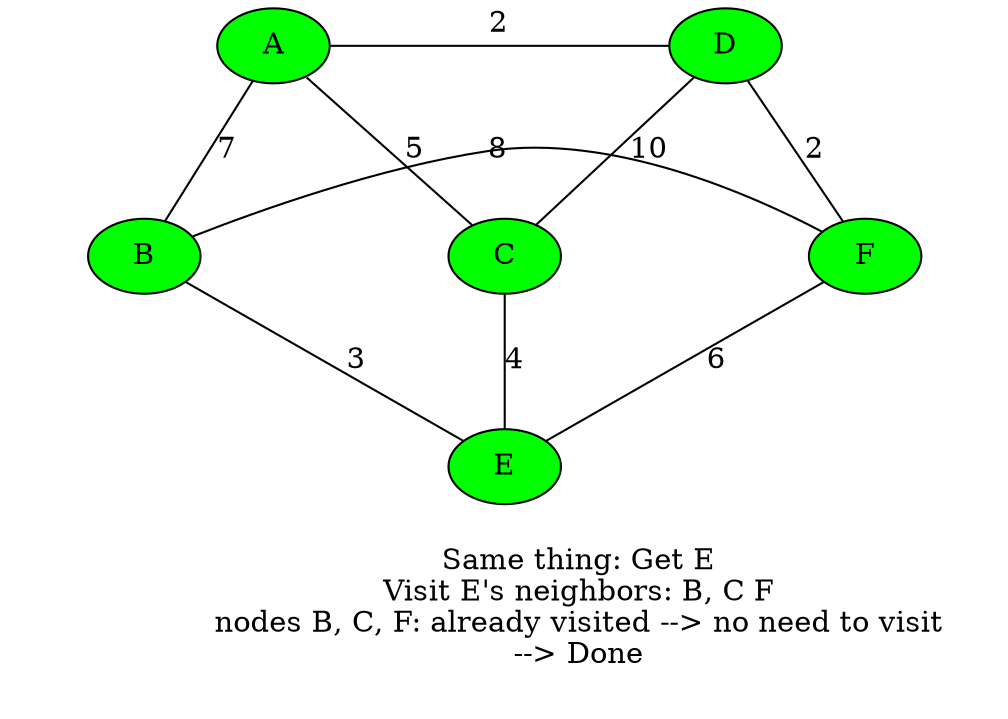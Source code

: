 graph G {
/*graph [overlap = false];*/
	A -- D [label = 2]
	A -- B [label = 7]
	A -- C [label = 5]
	B -- E [label = 3]
	B -- F [label = 8]
	C -- D [label = 10]
	C -- E [label = 4]
	D -- F [label = 2]
	E -- F [label = 6]

	ratio = 0.5
	rankdir=TB
	ranksep=0.7

	{ rank= same; A D}
	{ rank= same; C }
	{ rank= same; B F }
	{ rank= same; D }

	A [fillcolor=green, style=filled];
	D [fillcolor=green, style=filled];
	F [fillcolor=green, style=filled];
	C [fillcolor=green, style=filled];
	B [fillcolor=green, style=filled];
	E [fillcolor=green, style=filled];

	/*A -- {B C D} [color = red];*/

	/*forcelabels=true;*/
	node [shape=plaintext]
	label = "
		Same thing: Get E
		Visit E's neighbors: B, C F
		nodes B, C, F: already visited --> no need to visit
		--> Done
	"

}
